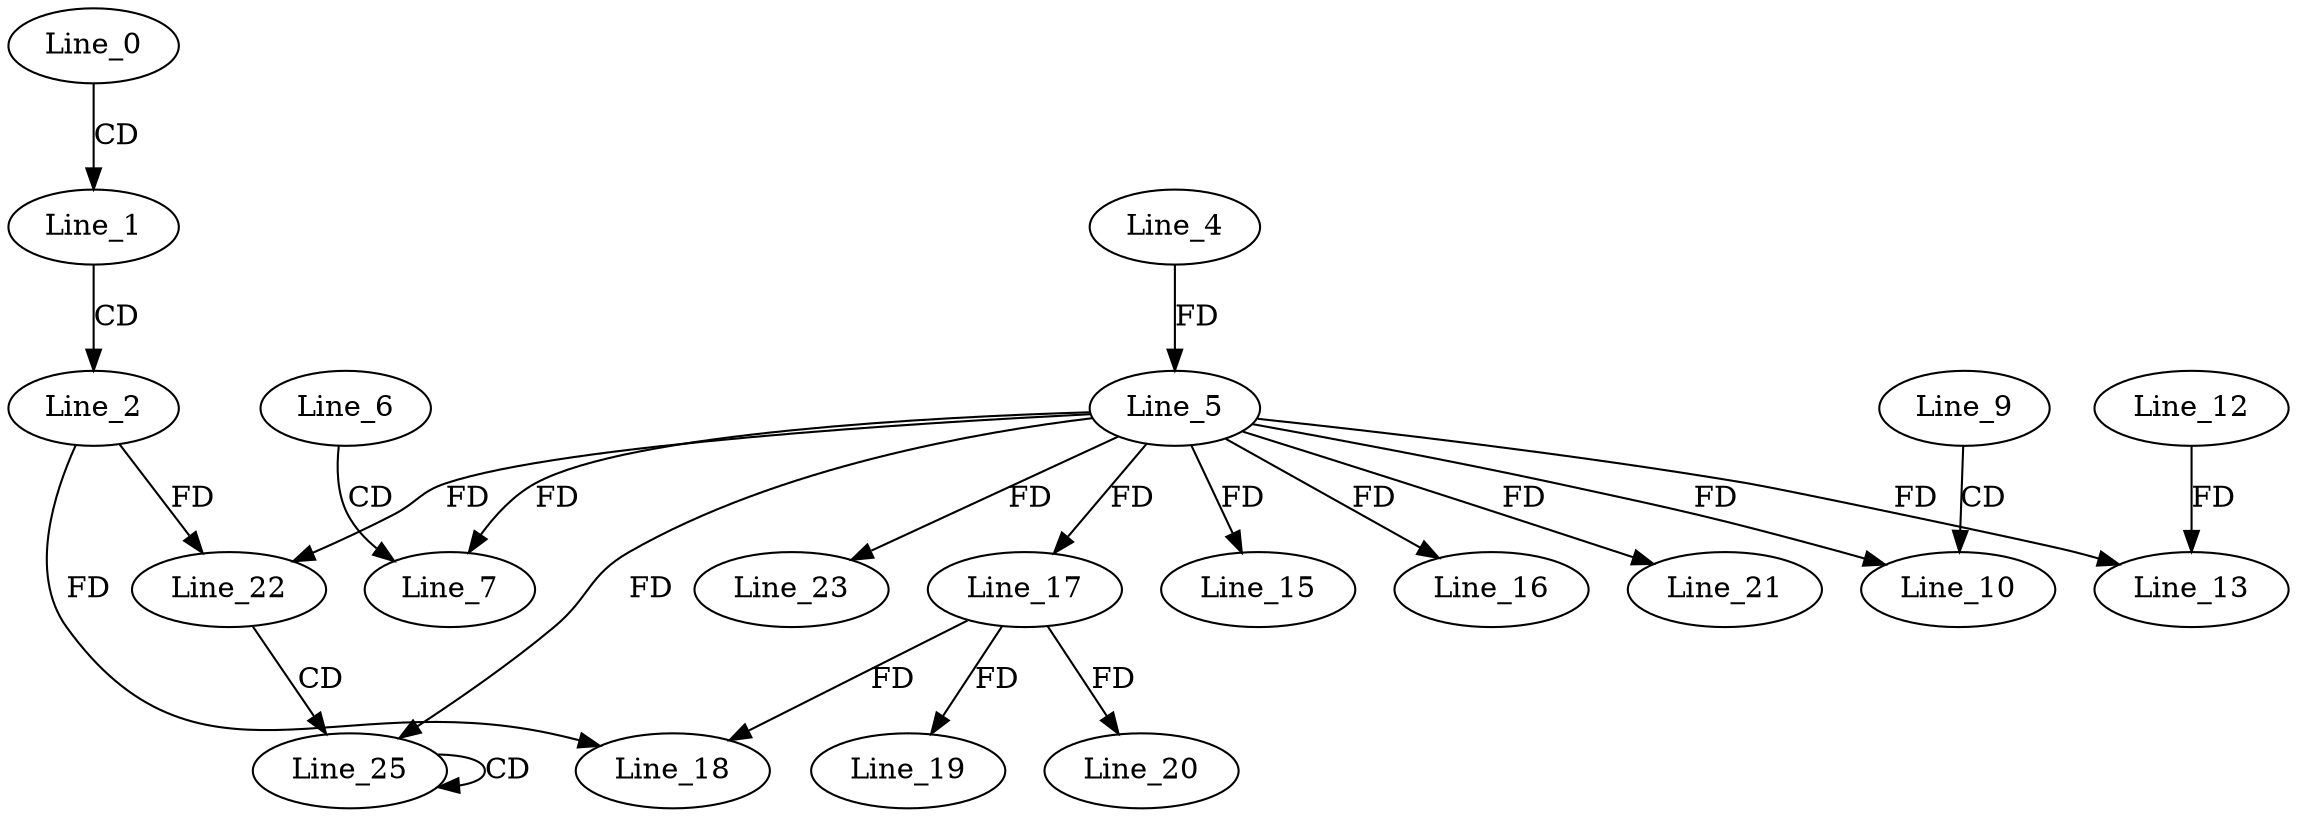 digraph G {
  Line_0;
  Line_1;
  Line_2;
  Line_4;
  Line_5;
  Line_6;
  Line_7;
  Line_5;
  Line_9;
  Line_10;
  Line_13;
  Line_12;
  Line_13;
  Line_15;
  Line_16;
  Line_17;
  Line_17;
  Line_18;
  Line_18;
  Line_19;
  Line_20;
  Line_21;
  Line_22;
  Line_22;
  Line_23;
  Line_25;
  Line_25;
  Line_25;
  Line_25;
  Line_0 -> Line_1 [ label="CD" ];
  Line_1 -> Line_2 [ label="CD" ];
  Line_4 -> Line_5 [ label="FD" ];
  Line_6 -> Line_7 [ label="CD" ];
  Line_5 -> Line_7 [ label="FD" ];
  Line_9 -> Line_10 [ label="CD" ];
  Line_5 -> Line_10 [ label="FD" ];
  Line_5 -> Line_13 [ label="FD" ];
  Line_12 -> Line_13 [ label="FD" ];
  Line_5 -> Line_15 [ label="FD" ];
  Line_5 -> Line_16 [ label="FD" ];
  Line_5 -> Line_17 [ label="FD" ];
  Line_17 -> Line_18 [ label="FD" ];
  Line_2 -> Line_18 [ label="FD" ];
  Line_17 -> Line_19 [ label="FD" ];
  Line_17 -> Line_20 [ label="FD" ];
  Line_5 -> Line_21 [ label="FD" ];
  Line_2 -> Line_22 [ label="FD" ];
  Line_5 -> Line_22 [ label="FD" ];
  Line_5 -> Line_23 [ label="FD" ];
  Line_22 -> Line_25 [ label="CD" ];
  Line_25 -> Line_25 [ label="CD" ];
  Line_5 -> Line_25 [ label="FD" ];
}
